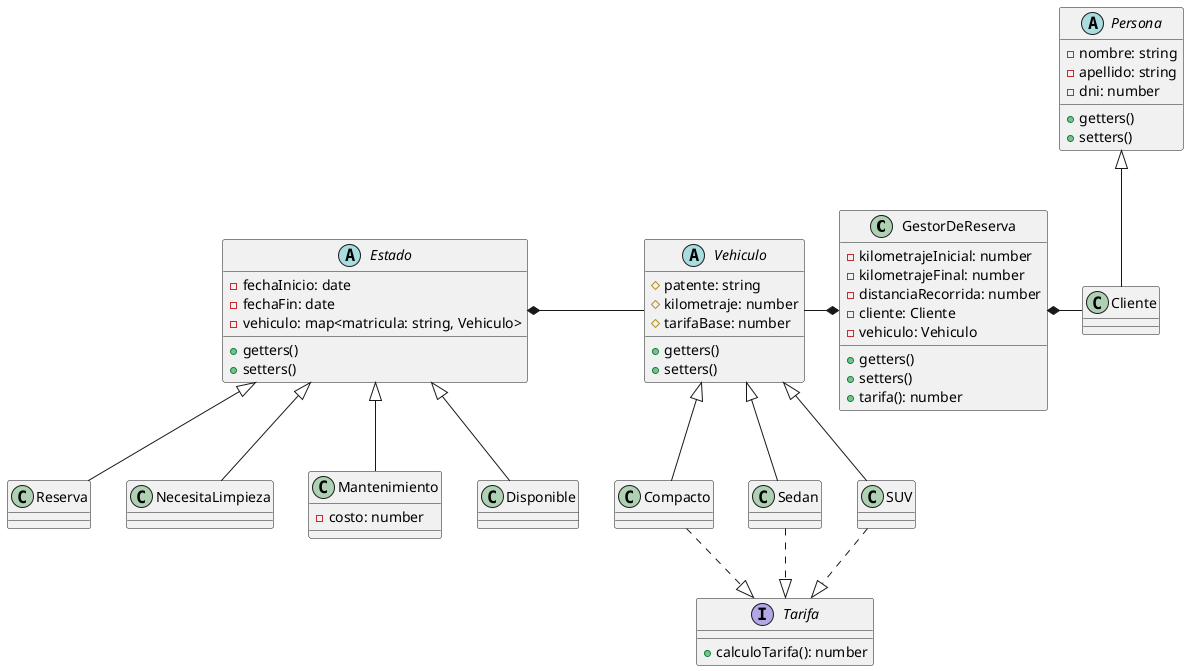 @startuml DriveHub

' Clases

class GestorDeReserva {
    - kilometrajeInicial: number
    - kilometrajeFinal: number
    - distanciaRecorrida: number
    - cliente: Cliente
    - vehiculo: Vehiculo

    + getters()
    + setters()
    + tarifa(): number
}

abstract class Persona {
    - nombre: string
    - apellido: string
    - dni: number

    + getters()
    + setters()
}

class Cliente {

}


abstract class Vehiculo {
    # patente: string
    # kilometraje: number
    # tarifaBase: number

    + getters()
    + setters()

}

class Sedan {

}

class Compacto {

}

class SUV {

}

interface Tarifa {
    + calculoTarifa(): number
}

abstract class Estado {
    - fechaInicio: date
    - fechaFin: date
    - vehiculo: map<matricula: string, Vehiculo>

    + getters()
    + setters()
}

class Reserva {
    
}

class NecesitaLimpieza {
    
}

class Mantenimiento {
    - costo: number
    
}

class Disponible {
    
}

' Relaciones

Persona <|-d- Cliente

Tarifa <|.u. Sedan
Tarifa <|.u. Compacto
Tarifa <|.u. SUV

Vehiculo <|-d- Sedan
Vehiculo <|-d- Compacto
Vehiculo <|-d- SUV

GestorDeReserva *-l- Vehiculo
GestorDeReserva *-r- Cliente

Estado *-r- Vehiculo

Estado <|-d- Reserva
Estado <|-d- NecesitaLimpieza
Estado <|-d- Mantenimiento
Estado <|-d- Disponible



@enduml
